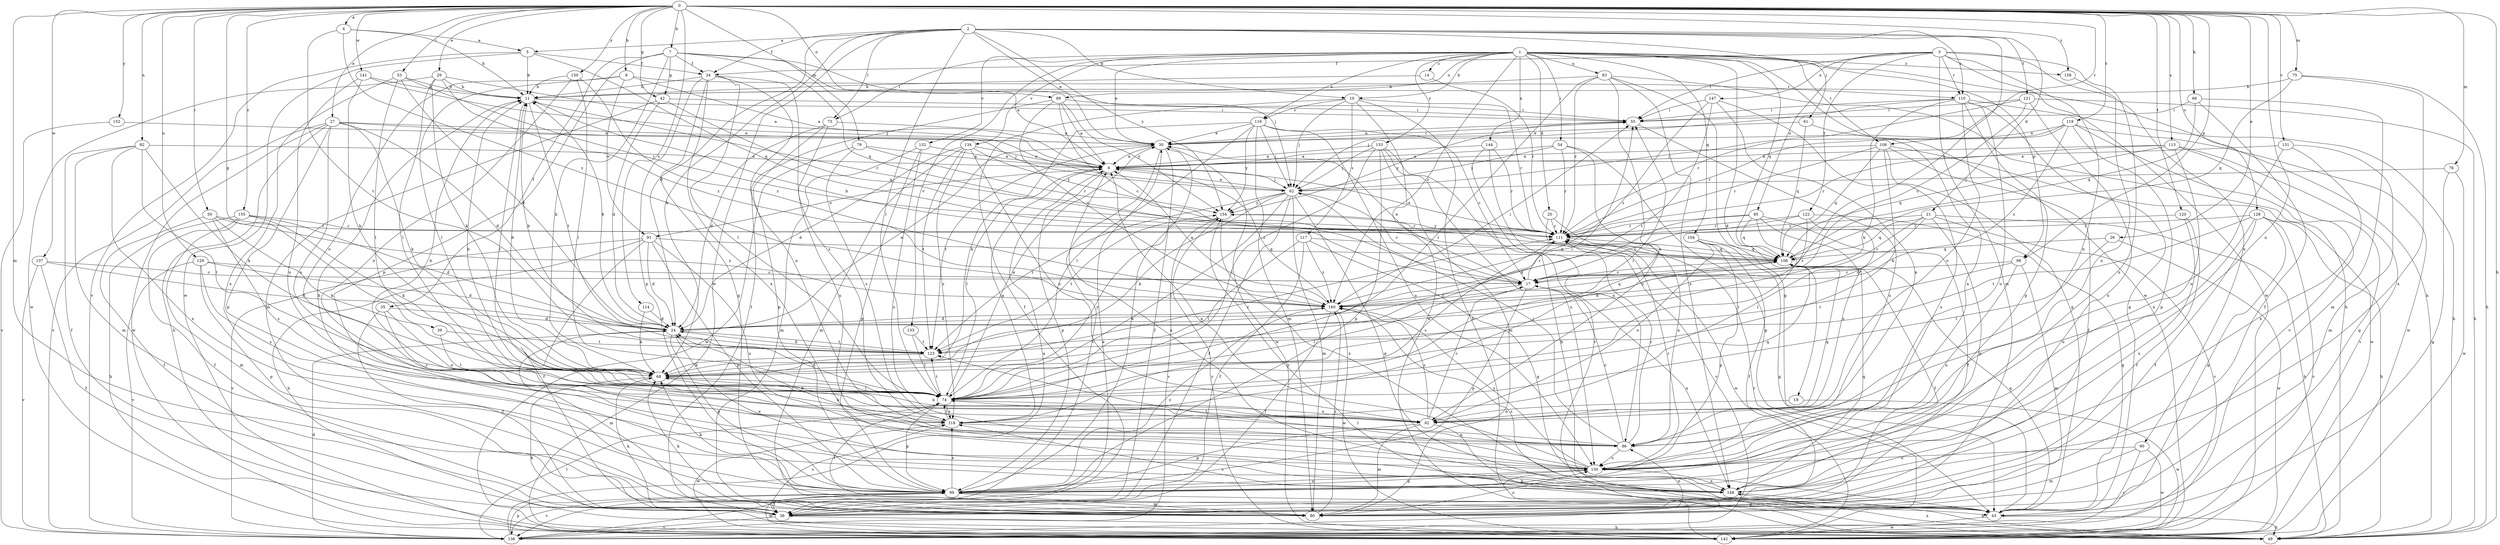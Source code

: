 strict digraph  {
0;
1;
2;
3;
4;
5;
6;
7;
8;
10;
11;
14;
17;
18;
20;
21;
24;
26;
27;
29;
30;
34;
35;
36;
39;
42;
43;
49;
50;
53;
54;
55;
61;
62;
66;
68;
73;
74;
75;
76;
79;
80;
82;
83;
85;
86;
89;
90;
91;
92;
98;
99;
104;
106;
108;
110;
111;
113;
114;
116;
117;
118;
119;
120;
121;
122;
123;
128;
129;
130;
131;
132;
133;
134;
136;
137;
141;
142;
144;
147;
148;
150;
152;
153;
154;
155;
158;
160;
0 -> 4  [label=a];
0 -> 7  [label=b];
0 -> 8  [label=b];
0 -> 26  [label=e];
0 -> 27  [label=e];
0 -> 29  [label=e];
0 -> 39  [label=g];
0 -> 42  [label=g];
0 -> 49  [label=h];
0 -> 50  [label=i];
0 -> 53  [label=i];
0 -> 66  [label=k];
0 -> 75  [label=m];
0 -> 76  [label=m];
0 -> 79  [label=m];
0 -> 80  [label=m];
0 -> 82  [label=n];
0 -> 89  [label=o];
0 -> 98  [label=p];
0 -> 108  [label=r];
0 -> 113  [label=s];
0 -> 114  [label=s];
0 -> 119  [label=t];
0 -> 120  [label=t];
0 -> 128  [label=u];
0 -> 129  [label=u];
0 -> 130  [label=u];
0 -> 131  [label=v];
0 -> 137  [label=w];
0 -> 141  [label=w];
0 -> 150  [label=y];
0 -> 152  [label=y];
0 -> 155  [label=z];
0 -> 158  [label=z];
1 -> 10  [label=b];
1 -> 14  [label=c];
1 -> 18  [label=d];
1 -> 20  [label=d];
1 -> 30  [label=e];
1 -> 49  [label=h];
1 -> 54  [label=i];
1 -> 73  [label=l];
1 -> 83  [label=n];
1 -> 89  [label=o];
1 -> 98  [label=p];
1 -> 104  [label=q];
1 -> 106  [label=q];
1 -> 108  [label=r];
1 -> 116  [label=s];
1 -> 132  [label=v];
1 -> 133  [label=v];
1 -> 134  [label=v];
1 -> 142  [label=w];
1 -> 144  [label=x];
1 -> 153  [label=y];
1 -> 158  [label=z];
1 -> 160  [label=z];
2 -> 5  [label=a];
2 -> 10  [label=b];
2 -> 17  [label=c];
2 -> 21  [label=d];
2 -> 24  [label=d];
2 -> 30  [label=e];
2 -> 34  [label=f];
2 -> 61  [label=j];
2 -> 68  [label=k];
2 -> 73  [label=l];
2 -> 74  [label=l];
2 -> 110  [label=r];
2 -> 121  [label=t];
2 -> 142  [label=w];
2 -> 154  [label=y];
3 -> 34  [label=f];
3 -> 55  [label=i];
3 -> 80  [label=m];
3 -> 85  [label=n];
3 -> 86  [label=n];
3 -> 90  [label=o];
3 -> 110  [label=r];
3 -> 122  [label=t];
3 -> 142  [label=w];
3 -> 147  [label=x];
3 -> 148  [label=x];
4 -> 5  [label=a];
4 -> 11  [label=b];
4 -> 123  [label=t];
4 -> 160  [label=z];
5 -> 11  [label=b];
5 -> 34  [label=f];
5 -> 106  [label=q];
5 -> 136  [label=v];
5 -> 142  [label=w];
6 -> 62  [label=j];
6 -> 74  [label=l];
6 -> 91  [label=o];
6 -> 99  [label=p];
6 -> 160  [label=z];
7 -> 6  [label=a];
7 -> 34  [label=f];
7 -> 35  [label=f];
7 -> 42  [label=g];
7 -> 62  [label=j];
7 -> 68  [label=k];
7 -> 99  [label=p];
7 -> 106  [label=q];
8 -> 6  [label=a];
8 -> 74  [label=l];
8 -> 91  [label=o];
8 -> 92  [label=o];
8 -> 110  [label=r];
10 -> 36  [label=f];
10 -> 49  [label=h];
10 -> 62  [label=j];
10 -> 111  [label=r];
10 -> 116  [label=s];
10 -> 117  [label=s];
10 -> 142  [label=w];
11 -> 55  [label=i];
11 -> 74  [label=l];
11 -> 111  [label=r];
11 -> 123  [label=t];
14 -> 11  [label=b];
14 -> 111  [label=r];
17 -> 11  [label=b];
17 -> 30  [label=e];
17 -> 74  [label=l];
17 -> 99  [label=p];
17 -> 111  [label=r];
17 -> 148  [label=x];
17 -> 160  [label=z];
18 -> 92  [label=o];
18 -> 142  [label=w];
20 -> 86  [label=n];
20 -> 111  [label=r];
20 -> 136  [label=v];
21 -> 17  [label=c];
21 -> 24  [label=d];
21 -> 49  [label=h];
21 -> 99  [label=p];
21 -> 106  [label=q];
21 -> 111  [label=r];
21 -> 136  [label=v];
24 -> 11  [label=b];
24 -> 30  [label=e];
24 -> 80  [label=m];
24 -> 99  [label=p];
24 -> 123  [label=t];
24 -> 148  [label=x];
26 -> 74  [label=l];
26 -> 106  [label=q];
26 -> 142  [label=w];
27 -> 24  [label=d];
27 -> 30  [label=e];
27 -> 49  [label=h];
27 -> 62  [label=j];
27 -> 68  [label=k];
27 -> 92  [label=o];
27 -> 99  [label=p];
27 -> 136  [label=v];
27 -> 142  [label=w];
29 -> 6  [label=a];
29 -> 11  [label=b];
29 -> 68  [label=k];
29 -> 74  [label=l];
29 -> 142  [label=w];
29 -> 160  [label=z];
30 -> 6  [label=a];
30 -> 36  [label=f];
30 -> 55  [label=i];
30 -> 123  [label=t];
30 -> 136  [label=v];
30 -> 142  [label=w];
34 -> 11  [label=b];
34 -> 43  [label=g];
34 -> 74  [label=l];
34 -> 86  [label=n];
34 -> 99  [label=p];
34 -> 118  [label=s];
34 -> 148  [label=x];
35 -> 24  [label=d];
35 -> 36  [label=f];
35 -> 92  [label=o];
35 -> 118  [label=s];
36 -> 49  [label=h];
36 -> 68  [label=k];
36 -> 118  [label=s];
36 -> 136  [label=v];
39 -> 74  [label=l];
39 -> 123  [label=t];
42 -> 24  [label=d];
42 -> 55  [label=i];
42 -> 80  [label=m];
42 -> 106  [label=q];
43 -> 49  [label=h];
43 -> 106  [label=q];
43 -> 118  [label=s];
43 -> 142  [label=w];
43 -> 154  [label=y];
43 -> 160  [label=z];
49 -> 148  [label=x];
50 -> 36  [label=f];
50 -> 68  [label=k];
50 -> 111  [label=r];
50 -> 118  [label=s];
50 -> 160  [label=z];
53 -> 11  [label=b];
53 -> 24  [label=d];
53 -> 74  [label=l];
53 -> 111  [label=r];
53 -> 148  [label=x];
54 -> 6  [label=a];
54 -> 43  [label=g];
54 -> 62  [label=j];
54 -> 92  [label=o];
54 -> 111  [label=r];
55 -> 30  [label=e];
55 -> 130  [label=u];
55 -> 154  [label=y];
61 -> 30  [label=e];
61 -> 86  [label=n];
61 -> 106  [label=q];
62 -> 6  [label=a];
62 -> 17  [label=c];
62 -> 36  [label=f];
62 -> 43  [label=g];
62 -> 68  [label=k];
62 -> 74  [label=l];
62 -> 80  [label=m];
62 -> 123  [label=t];
62 -> 154  [label=y];
66 -> 36  [label=f];
66 -> 55  [label=i];
66 -> 80  [label=m];
66 -> 106  [label=q];
68 -> 11  [label=b];
68 -> 49  [label=h];
68 -> 55  [label=i];
68 -> 74  [label=l];
68 -> 111  [label=r];
73 -> 24  [label=d];
73 -> 30  [label=e];
73 -> 99  [label=p];
73 -> 130  [label=u];
74 -> 11  [label=b];
74 -> 24  [label=d];
74 -> 30  [label=e];
74 -> 55  [label=i];
74 -> 92  [label=o];
74 -> 99  [label=p];
74 -> 118  [label=s];
74 -> 123  [label=t];
74 -> 154  [label=y];
75 -> 11  [label=b];
75 -> 49  [label=h];
75 -> 106  [label=q];
75 -> 148  [label=x];
76 -> 43  [label=g];
76 -> 62  [label=j];
76 -> 142  [label=w];
79 -> 6  [label=a];
79 -> 111  [label=r];
79 -> 118  [label=s];
79 -> 142  [label=w];
80 -> 68  [label=k];
80 -> 74  [label=l];
80 -> 86  [label=n];
80 -> 130  [label=u];
80 -> 160  [label=z];
82 -> 6  [label=a];
82 -> 36  [label=f];
82 -> 68  [label=k];
82 -> 74  [label=l];
82 -> 80  [label=m];
82 -> 148  [label=x];
83 -> 11  [label=b];
83 -> 43  [label=g];
83 -> 49  [label=h];
83 -> 74  [label=l];
83 -> 111  [label=r];
83 -> 118  [label=s];
83 -> 148  [label=x];
85 -> 24  [label=d];
85 -> 36  [label=f];
85 -> 74  [label=l];
85 -> 92  [label=o];
85 -> 106  [label=q];
85 -> 111  [label=r];
86 -> 17  [label=c];
86 -> 24  [label=d];
86 -> 62  [label=j];
86 -> 74  [label=l];
86 -> 111  [label=r];
86 -> 130  [label=u];
89 -> 6  [label=a];
89 -> 17  [label=c];
89 -> 36  [label=f];
89 -> 55  [label=i];
89 -> 154  [label=y];
89 -> 160  [label=z];
90 -> 80  [label=m];
90 -> 130  [label=u];
90 -> 136  [label=v];
90 -> 142  [label=w];
91 -> 24  [label=d];
91 -> 36  [label=f];
91 -> 49  [label=h];
91 -> 99  [label=p];
91 -> 106  [label=q];
91 -> 130  [label=u];
91 -> 136  [label=v];
92 -> 11  [label=b];
92 -> 17  [label=c];
92 -> 49  [label=h];
92 -> 68  [label=k];
92 -> 80  [label=m];
92 -> 99  [label=p];
92 -> 106  [label=q];
92 -> 160  [label=z];
98 -> 17  [label=c];
98 -> 80  [label=m];
98 -> 123  [label=t];
98 -> 130  [label=u];
99 -> 30  [label=e];
99 -> 36  [label=f];
99 -> 43  [label=g];
99 -> 68  [label=k];
99 -> 80  [label=m];
99 -> 118  [label=s];
99 -> 130  [label=u];
99 -> 136  [label=v];
99 -> 142  [label=w];
99 -> 160  [label=z];
104 -> 36  [label=f];
104 -> 43  [label=g];
104 -> 92  [label=o];
104 -> 99  [label=p];
104 -> 106  [label=q];
106 -> 17  [label=c];
106 -> 24  [label=d];
106 -> 36  [label=f];
108 -> 6  [label=a];
108 -> 36  [label=f];
108 -> 68  [label=k];
108 -> 106  [label=q];
108 -> 111  [label=r];
108 -> 130  [label=u];
108 -> 142  [label=w];
110 -> 43  [label=g];
110 -> 49  [label=h];
110 -> 55  [label=i];
110 -> 62  [label=j];
110 -> 68  [label=k];
110 -> 92  [label=o];
110 -> 99  [label=p];
110 -> 130  [label=u];
111 -> 6  [label=a];
111 -> 106  [label=q];
111 -> 118  [label=s];
111 -> 142  [label=w];
111 -> 154  [label=y];
113 -> 6  [label=a];
113 -> 43  [label=g];
113 -> 106  [label=q];
113 -> 111  [label=r];
113 -> 130  [label=u];
113 -> 136  [label=v];
114 -> 24  [label=d];
114 -> 68  [label=k];
116 -> 17  [label=c];
116 -> 30  [label=e];
116 -> 62  [label=j];
116 -> 68  [label=k];
116 -> 74  [label=l];
116 -> 80  [label=m];
116 -> 130  [label=u];
116 -> 154  [label=y];
117 -> 36  [label=f];
117 -> 43  [label=g];
117 -> 74  [label=l];
117 -> 106  [label=q];
117 -> 160  [label=z];
118 -> 6  [label=a];
118 -> 68  [label=k];
118 -> 74  [label=l];
118 -> 86  [label=n];
118 -> 106  [label=q];
118 -> 142  [label=w];
119 -> 30  [label=e];
119 -> 62  [label=j];
119 -> 99  [label=p];
119 -> 111  [label=r];
119 -> 136  [label=v];
119 -> 142  [label=w];
119 -> 160  [label=z];
120 -> 36  [label=f];
120 -> 111  [label=r];
120 -> 148  [label=x];
121 -> 17  [label=c];
121 -> 49  [label=h];
121 -> 55  [label=i];
121 -> 111  [label=r];
121 -> 148  [label=x];
122 -> 17  [label=c];
122 -> 43  [label=g];
122 -> 74  [label=l];
122 -> 111  [label=r];
122 -> 160  [label=z];
123 -> 11  [label=b];
123 -> 24  [label=d];
123 -> 68  [label=k];
128 -> 36  [label=f];
128 -> 43  [label=g];
128 -> 49  [label=h];
128 -> 111  [label=r];
128 -> 123  [label=t];
128 -> 130  [label=u];
128 -> 136  [label=v];
129 -> 17  [label=c];
129 -> 24  [label=d];
129 -> 99  [label=p];
129 -> 118  [label=s];
129 -> 136  [label=v];
130 -> 6  [label=a];
130 -> 99  [label=p];
130 -> 111  [label=r];
130 -> 123  [label=t];
130 -> 148  [label=x];
130 -> 160  [label=z];
131 -> 6  [label=a];
131 -> 80  [label=m];
131 -> 92  [label=o];
131 -> 148  [label=x];
132 -> 6  [label=a];
132 -> 80  [label=m];
132 -> 99  [label=p];
132 -> 130  [label=u];
133 -> 74  [label=l];
133 -> 123  [label=t];
134 -> 6  [label=a];
134 -> 24  [label=d];
134 -> 80  [label=m];
134 -> 92  [label=o];
134 -> 118  [label=s];
134 -> 123  [label=t];
134 -> 154  [label=y];
136 -> 6  [label=a];
136 -> 24  [label=d];
136 -> 30  [label=e];
136 -> 74  [label=l];
136 -> 99  [label=p];
137 -> 17  [label=c];
137 -> 24  [label=d];
137 -> 36  [label=f];
137 -> 136  [label=v];
141 -> 11  [label=b];
141 -> 62  [label=j];
141 -> 68  [label=k];
141 -> 130  [label=u];
142 -> 111  [label=r];
142 -> 154  [label=y];
144 -> 6  [label=a];
144 -> 86  [label=n];
144 -> 111  [label=r];
144 -> 136  [label=v];
147 -> 43  [label=g];
147 -> 55  [label=i];
147 -> 86  [label=n];
147 -> 123  [label=t];
147 -> 160  [label=z];
148 -> 6  [label=a];
148 -> 11  [label=b];
148 -> 49  [label=h];
148 -> 106  [label=q];
150 -> 11  [label=b];
150 -> 74  [label=l];
150 -> 86  [label=n];
150 -> 160  [label=z];
152 -> 30  [label=e];
152 -> 136  [label=v];
153 -> 6  [label=a];
153 -> 49  [label=h];
153 -> 62  [label=j];
153 -> 74  [label=l];
153 -> 80  [label=m];
153 -> 99  [label=p];
153 -> 130  [label=u];
154 -> 111  [label=r];
154 -> 123  [label=t];
154 -> 136  [label=v];
154 -> 148  [label=x];
155 -> 24  [label=d];
155 -> 36  [label=f];
155 -> 49  [label=h];
155 -> 68  [label=k];
155 -> 80  [label=m];
155 -> 111  [label=r];
158 -> 86  [label=n];
160 -> 6  [label=a];
160 -> 24  [label=d];
160 -> 36  [label=f];
160 -> 55  [label=i];
160 -> 106  [label=q];
160 -> 142  [label=w];
}
